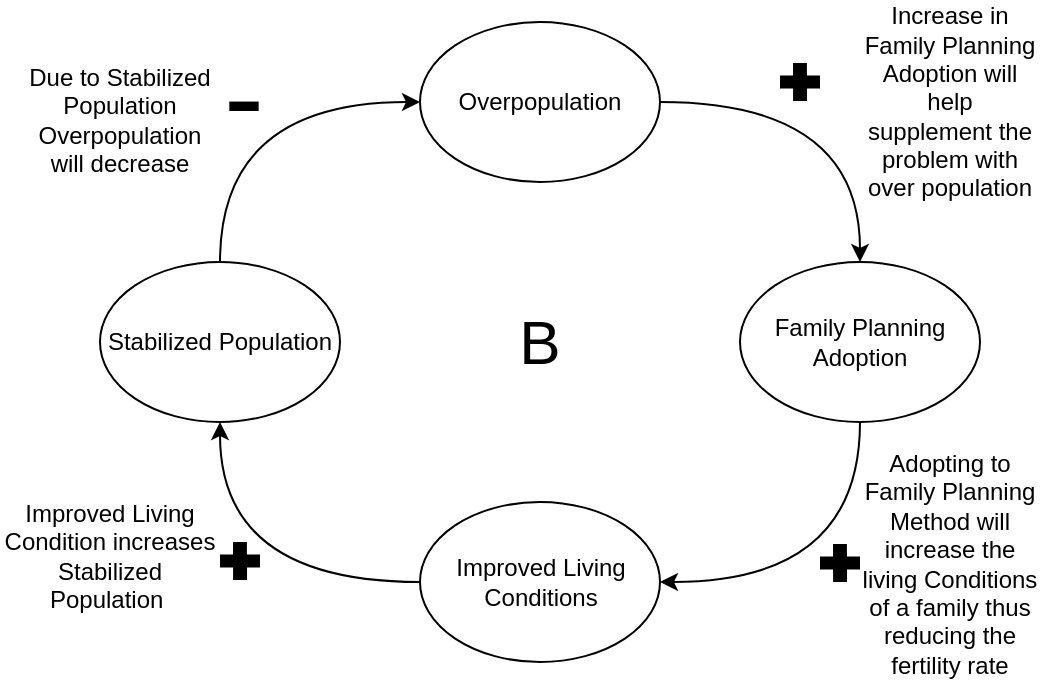 <mxfile version="22.1.21" type="github">
  <diagram name="Page-1" id="kxNRfG1lvMRtrU3sX8aR">
    <mxGraphModel dx="244" dy="121" grid="1" gridSize="10" guides="1" tooltips="1" connect="1" arrows="1" fold="1" page="1" pageScale="1" pageWidth="850" pageHeight="1100" math="0" shadow="0">
      <root>
        <mxCell id="0" />
        <mxCell id="1" parent="0" />
        <mxCell id="gy5LR_fqXgqyDInHYS68-1" style="edgeStyle=orthogonalEdgeStyle;rounded=0;orthogonalLoop=1;jettySize=auto;html=1;exitX=1;exitY=0.5;exitDx=0;exitDy=0;curved=1;" edge="1" parent="1" source="gy5LR_fqXgqyDInHYS68-2" target="gy5LR_fqXgqyDInHYS68-8">
          <mxGeometry relative="1" as="geometry" />
        </mxCell>
        <mxCell id="gy5LR_fqXgqyDInHYS68-2" value="" style="ellipse;whiteSpace=wrap;html=1;" vertex="1" parent="1">
          <mxGeometry x="360" y="80" width="120" height="80" as="geometry" />
        </mxCell>
        <mxCell id="gy5LR_fqXgqyDInHYS68-3" style="edgeStyle=orthogonalEdgeStyle;rounded=0;orthogonalLoop=1;jettySize=auto;html=1;exitX=0.5;exitY=0;exitDx=0;exitDy=0;entryX=0;entryY=0.5;entryDx=0;entryDy=0;curved=1;" edge="1" parent="1" source="gy5LR_fqXgqyDInHYS68-4" target="gy5LR_fqXgqyDInHYS68-2">
          <mxGeometry relative="1" as="geometry" />
        </mxCell>
        <mxCell id="gy5LR_fqXgqyDInHYS68-4" value="Stabilized Population" style="ellipse;whiteSpace=wrap;html=1;" vertex="1" parent="1">
          <mxGeometry x="200" y="200" width="120" height="80" as="geometry" />
        </mxCell>
        <mxCell id="gy5LR_fqXgqyDInHYS68-5" style="edgeStyle=orthogonalEdgeStyle;rounded=0;orthogonalLoop=1;jettySize=auto;html=1;exitX=0;exitY=0.5;exitDx=0;exitDy=0;entryX=0.5;entryY=1;entryDx=0;entryDy=0;curved=1;" edge="1" parent="1" source="gy5LR_fqXgqyDInHYS68-6" target="gy5LR_fqXgqyDInHYS68-4">
          <mxGeometry relative="1" as="geometry" />
        </mxCell>
        <mxCell id="gy5LR_fqXgqyDInHYS68-6" value="" style="ellipse;whiteSpace=wrap;html=1;" vertex="1" parent="1">
          <mxGeometry x="360" y="320" width="120" height="80" as="geometry" />
        </mxCell>
        <mxCell id="gy5LR_fqXgqyDInHYS68-7" style="edgeStyle=orthogonalEdgeStyle;rounded=0;orthogonalLoop=1;jettySize=auto;html=1;exitX=0.5;exitY=1;exitDx=0;exitDy=0;entryX=1;entryY=0.5;entryDx=0;entryDy=0;curved=1;" edge="1" parent="1" source="gy5LR_fqXgqyDInHYS68-8" target="gy5LR_fqXgqyDInHYS68-6">
          <mxGeometry relative="1" as="geometry" />
        </mxCell>
        <mxCell id="gy5LR_fqXgqyDInHYS68-8" value="Family Planning Adoption" style="ellipse;whiteSpace=wrap;html=1;" vertex="1" parent="1">
          <mxGeometry x="520" y="200" width="120" height="80" as="geometry" />
        </mxCell>
        <mxCell id="gy5LR_fqXgqyDInHYS68-9" value="Overpopulation" style="text;html=1;strokeColor=none;fillColor=none;align=center;verticalAlign=middle;whiteSpace=wrap;rounded=0;" vertex="1" parent="1">
          <mxGeometry x="370" y="105" width="100" height="30" as="geometry" />
        </mxCell>
        <mxCell id="gy5LR_fqXgqyDInHYS68-10" value="B" style="text;html=1;strokeColor=none;fillColor=none;align=center;verticalAlign=middle;whiteSpace=wrap;rounded=0;fontSize=31;" vertex="1" parent="1">
          <mxGeometry x="390" y="225" width="60" height="30" as="geometry" />
        </mxCell>
        <mxCell id="gy5LR_fqXgqyDInHYS68-11" value="" style="shape=mxgraph.signs.healthcare.first_aid;html=1;pointerEvents=1;fillColor=#000000;strokeColor=none;verticalLabelPosition=bottom;verticalAlign=top;align=center;" vertex="1" parent="1">
          <mxGeometry x="260" y="340" width="20" height="19" as="geometry" />
        </mxCell>
        <mxCell id="gy5LR_fqXgqyDInHYS68-12" value="Improved Living Conditions" style="text;html=1;strokeColor=none;fillColor=none;align=center;verticalAlign=middle;whiteSpace=wrap;rounded=0;" vertex="1" parent="1">
          <mxGeometry x="372.5" y="345" width="95" height="30" as="geometry" />
        </mxCell>
        <mxCell id="gy5LR_fqXgqyDInHYS68-13" value="Increase in Family Planning Adoption will help supplement the problem with over population" style="text;html=1;strokeColor=none;fillColor=none;align=center;verticalAlign=middle;whiteSpace=wrap;rounded=0;" vertex="1" parent="1">
          <mxGeometry x="580" y="105" width="90" height="30" as="geometry" />
        </mxCell>
        <mxCell id="gy5LR_fqXgqyDInHYS68-15" value="Improved Living Condition increases Stabilized Population&amp;nbsp;" style="text;html=1;strokeColor=none;fillColor=none;align=center;verticalAlign=middle;whiteSpace=wrap;rounded=0;" vertex="1" parent="1">
          <mxGeometry x="150" y="319.5" width="110" height="55.5" as="geometry" />
        </mxCell>
        <mxCell id="gy5LR_fqXgqyDInHYS68-16" value="Due to Stabilized Population Overpopulation will decrease" style="text;html=1;strokeColor=none;fillColor=none;align=center;verticalAlign=middle;whiteSpace=wrap;rounded=0;" vertex="1" parent="1">
          <mxGeometry x="160" y="114" width="100" height="30" as="geometry" />
        </mxCell>
        <mxCell id="gy5LR_fqXgqyDInHYS68-18" value="" style="shape=mxgraph.signs.healthcare.first_aid;html=1;pointerEvents=1;fillColor=#000000;strokeColor=none;verticalLabelPosition=bottom;verticalAlign=top;align=center;" vertex="1" parent="1">
          <mxGeometry x="560" y="341" width="20" height="19" as="geometry" />
        </mxCell>
        <mxCell id="gy5LR_fqXgqyDInHYS68-19" value="" style="shape=mxgraph.signs.healthcare.first_aid;html=1;pointerEvents=1;fillColor=#000000;strokeColor=none;verticalLabelPosition=bottom;verticalAlign=top;align=center;" vertex="1" parent="1">
          <mxGeometry x="540" y="100.5" width="20" height="19" as="geometry" />
        </mxCell>
        <mxCell id="gy5LR_fqXgqyDInHYS68-20" value="Adopting to Family Planning Method will increase the living Conditions of a family thus reducing the fertility rate" style="text;html=1;strokeColor=none;fillColor=none;align=center;verticalAlign=middle;whiteSpace=wrap;rounded=0;" vertex="1" parent="1">
          <mxGeometry x="580" y="335.5" width="90" height="30" as="geometry" />
        </mxCell>
        <mxCell id="gy5LR_fqXgqyDInHYS68-21" value="&lt;font style=&quot;font-size: 60px;&quot;&gt;-&lt;/font&gt;" style="text;html=1;strokeColor=none;fillColor=none;align=center;verticalAlign=middle;whiteSpace=wrap;rounded=0;" vertex="1" parent="1">
          <mxGeometry x="242" y="101.5" width="60" height="30" as="geometry" />
        </mxCell>
      </root>
    </mxGraphModel>
  </diagram>
</mxfile>
